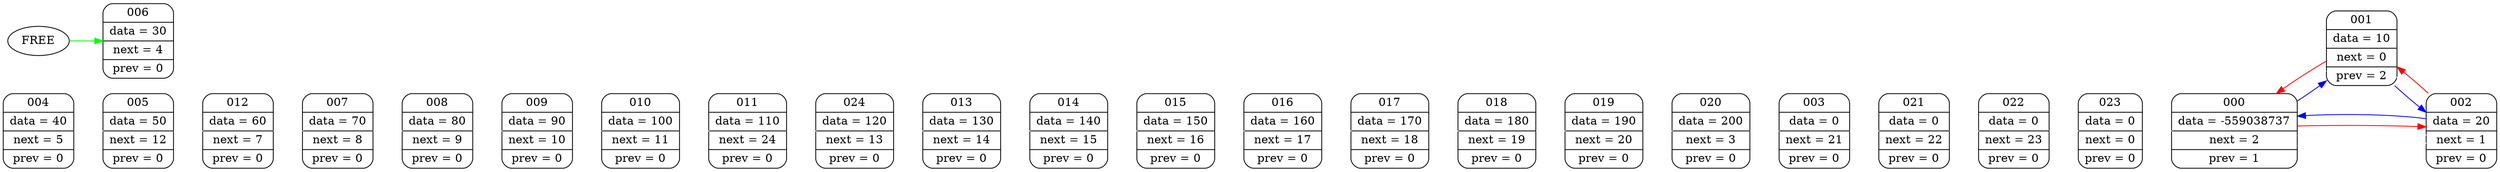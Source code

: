 digraph G
	{
	rankdir = LR
	node000 [shape=Mrecord; label = " {000} | {data = -559038737} | {next = 2} |{ prev = 1 }"];
	node001 [shape=Mrecord; label = " {001} | {data = 10} | {next = 0} |{ prev = 2 }"];
	node002 [shape=Mrecord; label = " {002} | {data = 20} | {next = 1} |{ prev = 0 }"];
	node003 [shape=Mrecord; label = " {003} | {data = 0} | {next = 21} |{ prev = 0 }"];
	node004 [shape=Mrecord; label = " {004} | {data = 40} | {next = 5} |{ prev = 0 }"];
	node005 [shape=Mrecord; label = " {005} | {data = 50} | {next = 12} |{ prev = 0 }"];
	node006 [shape=Mrecord; label = " {006} | {data = 30} | {next = 4} |{ prev = 0 }"];
	node007 [shape=Mrecord; label = " {007} | {data = 70} | {next = 8} |{ prev = 0 }"];
	node008 [shape=Mrecord; label = " {008} | {data = 80} | {next = 9} |{ prev = 0 }"];
	node009 [shape=Mrecord; label = " {009} | {data = 90} | {next = 10} |{ prev = 0 }"];
	node010 [shape=Mrecord; label = " {010} | {data = 100} | {next = 11} |{ prev = 0 }"];
	node011 [shape=Mrecord; label = " {011} | {data = 110} | {next = 24} |{ prev = 0 }"];
	node012 [shape=Mrecord; label = " {012} | {data = 60} | {next = 7} |{ prev = 0 }"];
	node013 [shape=Mrecord; label = " {013} | {data = 130} | {next = 14} |{ prev = 0 }"];
	node014 [shape=Mrecord; label = " {014} | {data = 140} | {next = 15} |{ prev = 0 }"];
	node015 [shape=Mrecord; label = " {015} | {data = 150} | {next = 16} |{ prev = 0 }"];
	node016 [shape=Mrecord; label = " {016} | {data = 160} | {next = 17} |{ prev = 0 }"];
	node017 [shape=Mrecord; label = " {017} | {data = 170} | {next = 18} |{ prev = 0 }"];
	node018 [shape=Mrecord; label = " {018} | {data = 180} | {next = 19} |{ prev = 0 }"];
	node019 [shape=Mrecord; label = " {019} | {data = 190} | {next = 20} |{ prev = 0 }"];
	node020 [shape=Mrecord; label = " {020} | {data = 200} | {next = 3} |{ prev = 0 }"];
	node021 [shape=Mrecord; label = " {021} | {data = 0} | {next = 22} |{ prev = 0 }"];
	node022 [shape=Mrecord; label = " {022} | {data = 0} | {next = 23} |{ prev = 0 }"];
	node023 [shape=Mrecord; label = " {023} | {data = 0} | {next = 0} |{ prev = 0 }"];
	node024 [shape=Mrecord; label = " {024} | {data = 120} | {next = 13} |{ prev = 0 }"];
	node002 -> node001 [weight = 1000; color = white; ];
	node000 -> node002 [weight = 1000; color = white; ];
	node001 -> node000 [weight = 1000; color = white; ];
	node021 -> node022 [weight = 1000; color = white; ];
	node005 -> node012 [weight = 1000; color = white; ];
	node012 -> node007 [weight = 1000; color = white; ];
	node004 -> node005 [weight = 1000; color = white; ];
	node008 -> node009 [weight = 1000; color = white; ];
	node009 -> node010 [weight = 1000; color = white; ];
	node010 -> node011 [weight = 1000; color = white; ];
	node011 -> node024 [weight = 1000; color = white; ];
	node024 -> node013 [weight = 1000; color = white; ];
	node007 -> node008 [weight = 1000; color = white; ];
	node014 -> node015 [weight = 1000; color = white; ];
	node015 -> node016 [weight = 1000; color = white; ];
	node016 -> node017 [weight = 1000; color = white; ];
	node017 -> node018 [weight = 1000; color = white; ];
	node018 -> node019 [weight = 1000; color = white; ];
	node019 -> node020 [weight = 1000; color = white; ];
	node020 -> node003 [weight = 1000; color = white; ];
	node003 -> node021 [weight = 1000; color = white; ];
	node022 -> node023 [weight = 1000; color = white; ];
	node023 -> node000 [weight = 1000; color = white; ];
	node000 -> node002 [weight = 1000; color = white; ];
	node013 -> node014 [weight = 1000; color = white; ];
	node000 ->node002 [weight = 100; color = red;]
	node002 ->node001 [weight = 100; color = red;]
	node001 ->node000 [weight = 100; color = red;]
	node000 -> node001 [color = blue;]
	node001 -> node002 [color = blue;]
	node002 -> node000 [color = blue;]
	FREE -> node006 [color = green;]
	}